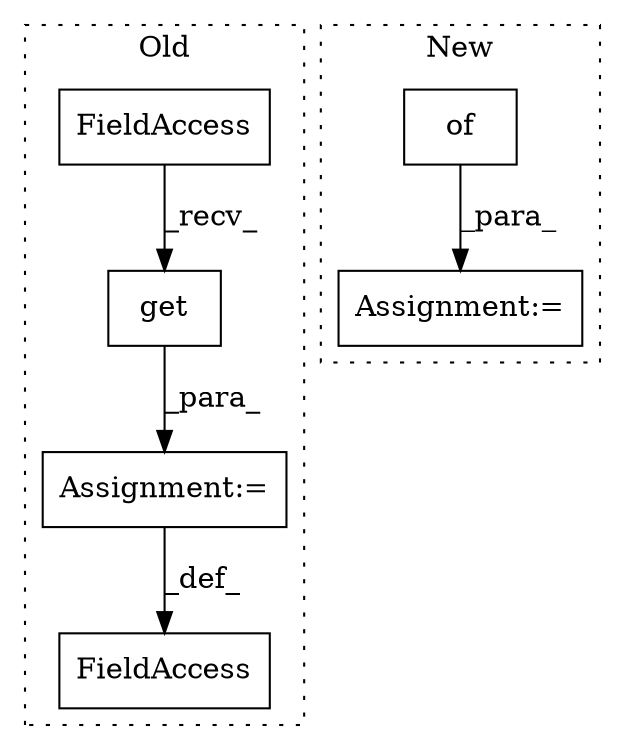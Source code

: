 digraph G {
subgraph cluster0 {
1 [label="get" a="32" s="3275,3297" l="4,1" shape="box"];
3 [label="Assignment:=" a="7" s="3263" l="1" shape="box"];
5 [label="FieldAccess" a="22" s="3264" l="10" shape="box"];
6 [label="FieldAccess" a="22" s="3372" l="28" shape="box"];
label = "Old";
style="dotted";
}
subgraph cluster1 {
2 [label="of" a="32" s="3393" l="4" shape="box"];
4 [label="Assignment:=" a="7" s="3388" l="1" shape="box"];
label = "New";
style="dotted";
}
1 -> 3 [label="_para_"];
2 -> 4 [label="_para_"];
3 -> 6 [label="_def_"];
5 -> 1 [label="_recv_"];
}